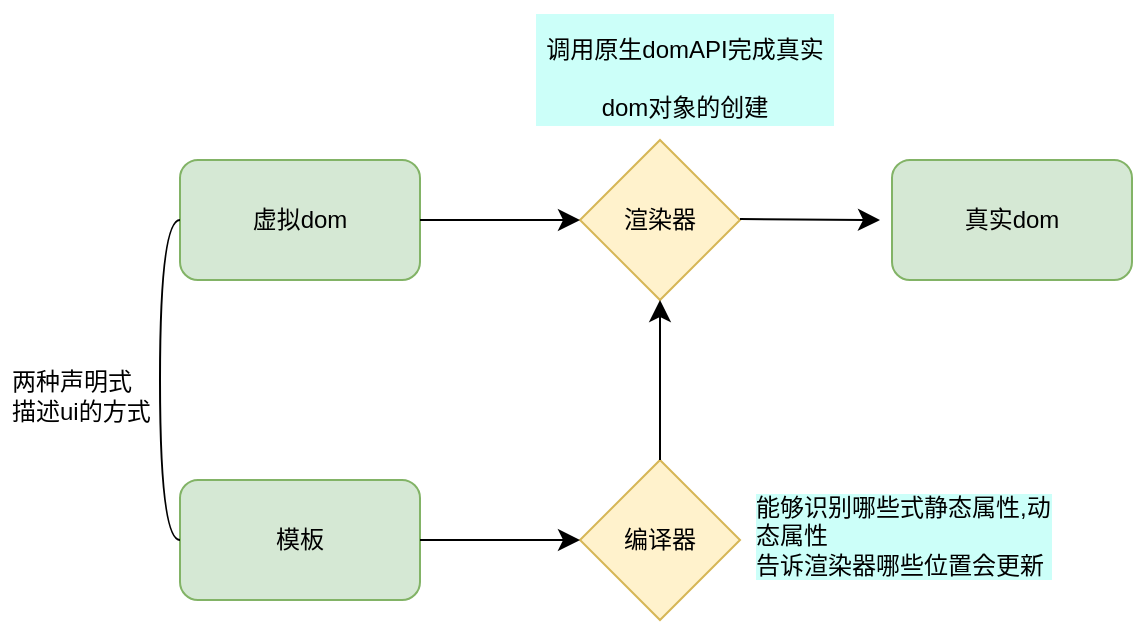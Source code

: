 <mxfile version="24.8.6">
  <diagram name="第 1 页" id="P6v_exmW2gWecA6pwJBu">
    <mxGraphModel dx="1042" dy="1784" grid="1" gridSize="10" guides="1" tooltips="1" connect="1" arrows="1" fold="1" page="1" pageScale="1" pageWidth="827" pageHeight="1169" math="0" shadow="0">
      <root>
        <mxCell id="0" />
        <mxCell id="1" parent="0" />
        <mxCell id="-jgg0OIqkrW__p7xXhIb-36" value="虚拟dom" style="rounded=1;whiteSpace=wrap;html=1;fillColor=#d5e8d4;strokeColor=#82b366;" vertex="1" parent="1">
          <mxGeometry x="94" y="60" width="120" height="60" as="geometry" />
        </mxCell>
        <mxCell id="-jgg0OIqkrW__p7xXhIb-37" value="渲染器" style="rhombus;whiteSpace=wrap;html=1;fillColor=#fff2cc;strokeColor=#d6b656;" vertex="1" parent="1">
          <mxGeometry x="294" y="50" width="80" height="80" as="geometry" />
        </mxCell>
        <mxCell id="-jgg0OIqkrW__p7xXhIb-38" value="" style="endArrow=classic;html=1;rounded=0;fontSize=12;startSize=8;endSize=8;curved=1;entryX=0;entryY=0.5;entryDx=0;entryDy=0;exitX=1;exitY=0.5;exitDx=0;exitDy=0;" edge="1" source="-jgg0OIqkrW__p7xXhIb-36" target="-jgg0OIqkrW__p7xXhIb-37" parent="1">
          <mxGeometry width="50" height="50" relative="1" as="geometry">
            <mxPoint x="334" y="290" as="sourcePoint" />
            <mxPoint x="384" y="240" as="targetPoint" />
          </mxGeometry>
        </mxCell>
        <mxCell id="-jgg0OIqkrW__p7xXhIb-39" value="" style="endArrow=classic;html=1;rounded=0;fontSize=12;startSize=8;endSize=8;curved=1;entryX=0;entryY=0.5;entryDx=0;entryDy=0;exitX=1;exitY=0.5;exitDx=0;exitDy=0;" edge="1" source="-jgg0OIqkrW__p7xXhIb-42" parent="1">
          <mxGeometry width="50" height="50" relative="1" as="geometry">
            <mxPoint x="370" y="89.5" as="sourcePoint" />
            <mxPoint x="550" y="89.5" as="targetPoint" />
          </mxGeometry>
        </mxCell>
        <mxCell id="-jgg0OIqkrW__p7xXhIb-40" value="&lt;h1 style=&quot;text-align: center; margin-top: 0px;&quot;&gt;&lt;span style=&quot;font-size: 12px; font-weight: normal; text-align: left;&quot;&gt;调用原生domAPI完成真实dom对象的创建&lt;/span&gt;&lt;/h1&gt;" style="text;html=1;whiteSpace=wrap;overflow=hidden;rounded=0;labelBackgroundColor=#ccfff9;" vertex="1" parent="1">
          <mxGeometry x="270" y="-20" width="151" height="60" as="geometry" />
        </mxCell>
        <mxCell id="-jgg0OIqkrW__p7xXhIb-41" value="" style="endArrow=classic;html=1;rounded=0;fontSize=12;startSize=8;endSize=8;curved=1;entryX=0;entryY=0.5;entryDx=0;entryDy=0;exitX=1;exitY=0.5;exitDx=0;exitDy=0;" edge="1" parent="1">
          <mxGeometry width="50" height="50" relative="1" as="geometry">
            <mxPoint x="374" y="89.5" as="sourcePoint" />
            <mxPoint x="444" y="90" as="targetPoint" />
          </mxGeometry>
        </mxCell>
        <mxCell id="-jgg0OIqkrW__p7xXhIb-42" value="真实dom" style="rounded=1;whiteSpace=wrap;html=1;fillColor=#d5e8d4;strokeColor=#82b366;" vertex="1" parent="1">
          <mxGeometry x="450" y="60" width="120" height="60" as="geometry" />
        </mxCell>
        <mxCell id="-jgg0OIqkrW__p7xXhIb-43" value="模板" style="rounded=1;whiteSpace=wrap;html=1;fillColor=#d5e8d4;strokeColor=#82b366;" vertex="1" parent="1">
          <mxGeometry x="94" y="220" width="120" height="60" as="geometry" />
        </mxCell>
        <mxCell id="-jgg0OIqkrW__p7xXhIb-44" value="" style="shape=requiredInterface;html=1;verticalLabelPosition=bottom;sketch=0;direction=west;" vertex="1" parent="1">
          <mxGeometry x="84" y="90" width="10" height="160" as="geometry" />
        </mxCell>
        <mxCell id="-jgg0OIqkrW__p7xXhIb-45" value="两种声明式描述ui的方式" style="text;strokeColor=none;fillColor=none;align=left;verticalAlign=middle;spacingLeft=4;spacingRight=4;overflow=hidden;points=[[0,0.5],[1,0.5]];portConstraint=eastwest;rotatable=0;whiteSpace=wrap;html=1;" vertex="1" parent="1">
          <mxGeometry x="4" y="155" width="80" height="45" as="geometry" />
        </mxCell>
        <mxCell id="-jgg0OIqkrW__p7xXhIb-46" value="编译器" style="rhombus;whiteSpace=wrap;html=1;fillColor=#fff2cc;strokeColor=#d6b656;" vertex="1" parent="1">
          <mxGeometry x="294" y="210" width="80" height="80" as="geometry" />
        </mxCell>
        <mxCell id="-jgg0OIqkrW__p7xXhIb-47" value="" style="endArrow=classic;html=1;rounded=0;fontSize=12;startSize=8;endSize=8;curved=1;entryX=0;entryY=0.5;entryDx=0;entryDy=0;exitX=1;exitY=0.5;exitDx=0;exitDy=0;" edge="1" parent="1">
          <mxGeometry width="50" height="50" relative="1" as="geometry">
            <mxPoint x="214" y="250" as="sourcePoint" />
            <mxPoint x="294" y="250" as="targetPoint" />
          </mxGeometry>
        </mxCell>
        <mxCell id="-jgg0OIqkrW__p7xXhIb-50" value="" style="endArrow=classic;html=1;rounded=0;fontSize=12;startSize=8;endSize=8;curved=1;exitX=0.5;exitY=0;exitDx=0;exitDy=0;entryX=0.5;entryY=1;entryDx=0;entryDy=0;" edge="1" parent="1" source="-jgg0OIqkrW__p7xXhIb-46" target="-jgg0OIqkrW__p7xXhIb-37">
          <mxGeometry width="50" height="50" relative="1" as="geometry">
            <mxPoint x="330" y="210" as="sourcePoint" />
            <mxPoint x="334" y="140" as="targetPoint" />
          </mxGeometry>
        </mxCell>
        <mxCell id="-jgg0OIqkrW__p7xXhIb-52" value="能够识别哪些式静态属性,动态属性&lt;div&gt;告诉渲染器哪些位置会更新&lt;/div&gt;" style="text;html=1;whiteSpace=wrap;overflow=hidden;rounded=0;labelBackgroundColor=#ccfff9;" vertex="1" parent="1">
          <mxGeometry x="380" y="220" width="150" height="60" as="geometry" />
        </mxCell>
      </root>
    </mxGraphModel>
  </diagram>
</mxfile>
